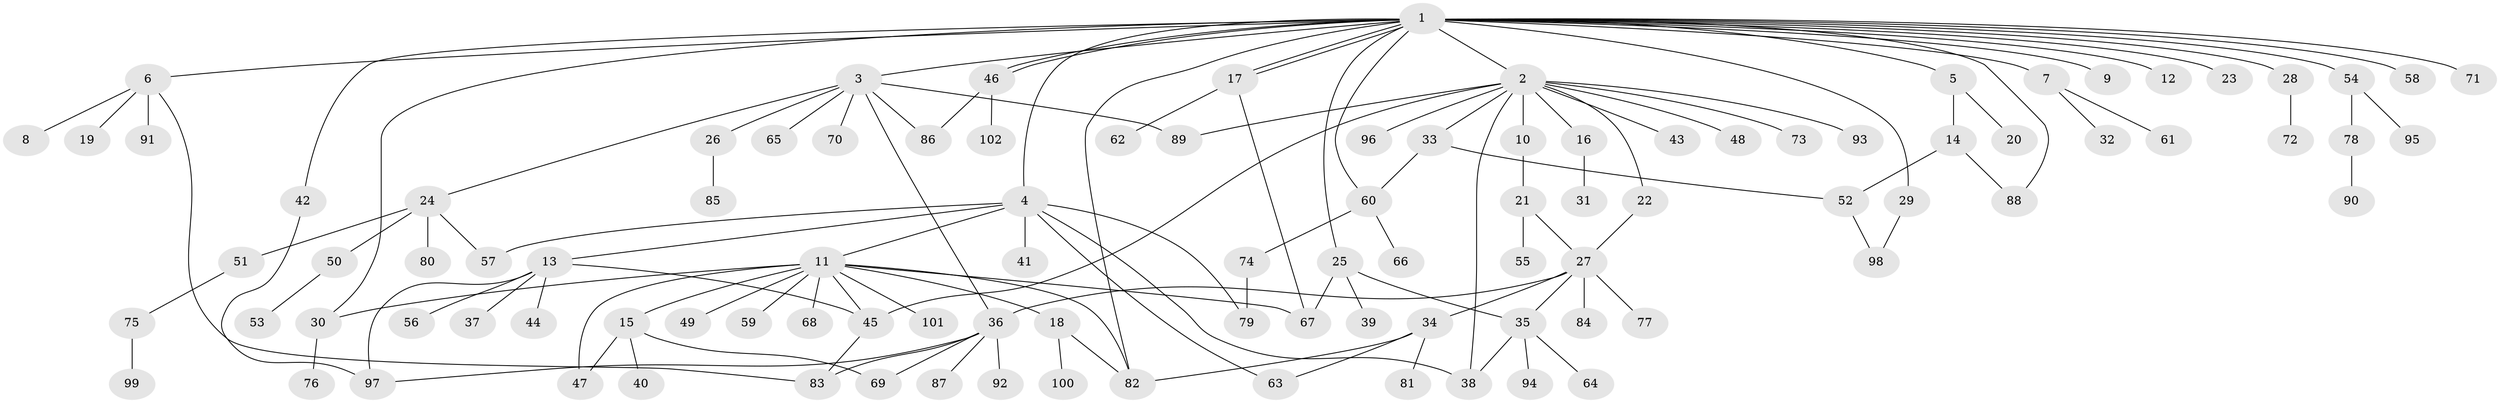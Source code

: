 // coarse degree distribution, {1: 0.7254901960784313, 9: 0.0196078431372549, 2: 0.11764705882352941, 3: 0.058823529411764705, 5: 0.0196078431372549, 19: 0.0196078431372549, 23: 0.0196078431372549, 4: 0.0196078431372549}
// Generated by graph-tools (version 1.1) at 2025/51/03/04/25 21:51:16]
// undirected, 102 vertices, 131 edges
graph export_dot {
graph [start="1"]
  node [color=gray90,style=filled];
  1;
  2;
  3;
  4;
  5;
  6;
  7;
  8;
  9;
  10;
  11;
  12;
  13;
  14;
  15;
  16;
  17;
  18;
  19;
  20;
  21;
  22;
  23;
  24;
  25;
  26;
  27;
  28;
  29;
  30;
  31;
  32;
  33;
  34;
  35;
  36;
  37;
  38;
  39;
  40;
  41;
  42;
  43;
  44;
  45;
  46;
  47;
  48;
  49;
  50;
  51;
  52;
  53;
  54;
  55;
  56;
  57;
  58;
  59;
  60;
  61;
  62;
  63;
  64;
  65;
  66;
  67;
  68;
  69;
  70;
  71;
  72;
  73;
  74;
  75;
  76;
  77;
  78;
  79;
  80;
  81;
  82;
  83;
  84;
  85;
  86;
  87;
  88;
  89;
  90;
  91;
  92;
  93;
  94;
  95;
  96;
  97;
  98;
  99;
  100;
  101;
  102;
  1 -- 2;
  1 -- 3;
  1 -- 4;
  1 -- 5;
  1 -- 6;
  1 -- 7;
  1 -- 9;
  1 -- 12;
  1 -- 17;
  1 -- 17;
  1 -- 23;
  1 -- 25;
  1 -- 28;
  1 -- 29;
  1 -- 30;
  1 -- 42;
  1 -- 46;
  1 -- 46;
  1 -- 54;
  1 -- 58;
  1 -- 60;
  1 -- 71;
  1 -- 82;
  1 -- 88;
  2 -- 10;
  2 -- 16;
  2 -- 22;
  2 -- 33;
  2 -- 38;
  2 -- 43;
  2 -- 45;
  2 -- 48;
  2 -- 73;
  2 -- 89;
  2 -- 93;
  2 -- 96;
  3 -- 24;
  3 -- 26;
  3 -- 36;
  3 -- 65;
  3 -- 70;
  3 -- 86;
  3 -- 89;
  4 -- 11;
  4 -- 13;
  4 -- 38;
  4 -- 41;
  4 -- 57;
  4 -- 63;
  4 -- 79;
  5 -- 14;
  5 -- 20;
  6 -- 8;
  6 -- 19;
  6 -- 83;
  6 -- 91;
  7 -- 32;
  7 -- 61;
  10 -- 21;
  11 -- 15;
  11 -- 18;
  11 -- 30;
  11 -- 45;
  11 -- 47;
  11 -- 49;
  11 -- 59;
  11 -- 67;
  11 -- 68;
  11 -- 82;
  11 -- 101;
  13 -- 37;
  13 -- 44;
  13 -- 45;
  13 -- 56;
  13 -- 97;
  14 -- 52;
  14 -- 88;
  15 -- 40;
  15 -- 47;
  15 -- 69;
  16 -- 31;
  17 -- 62;
  17 -- 67;
  18 -- 82;
  18 -- 100;
  21 -- 27;
  21 -- 55;
  22 -- 27;
  24 -- 50;
  24 -- 51;
  24 -- 57;
  24 -- 80;
  25 -- 35;
  25 -- 39;
  25 -- 67;
  26 -- 85;
  27 -- 34;
  27 -- 35;
  27 -- 36;
  27 -- 77;
  27 -- 84;
  28 -- 72;
  29 -- 98;
  30 -- 76;
  33 -- 52;
  33 -- 60;
  34 -- 63;
  34 -- 81;
  34 -- 82;
  35 -- 38;
  35 -- 64;
  35 -- 94;
  36 -- 69;
  36 -- 83;
  36 -- 87;
  36 -- 92;
  36 -- 97;
  42 -- 97;
  45 -- 83;
  46 -- 86;
  46 -- 102;
  50 -- 53;
  51 -- 75;
  52 -- 98;
  54 -- 78;
  54 -- 95;
  60 -- 66;
  60 -- 74;
  74 -- 79;
  75 -- 99;
  78 -- 90;
}
